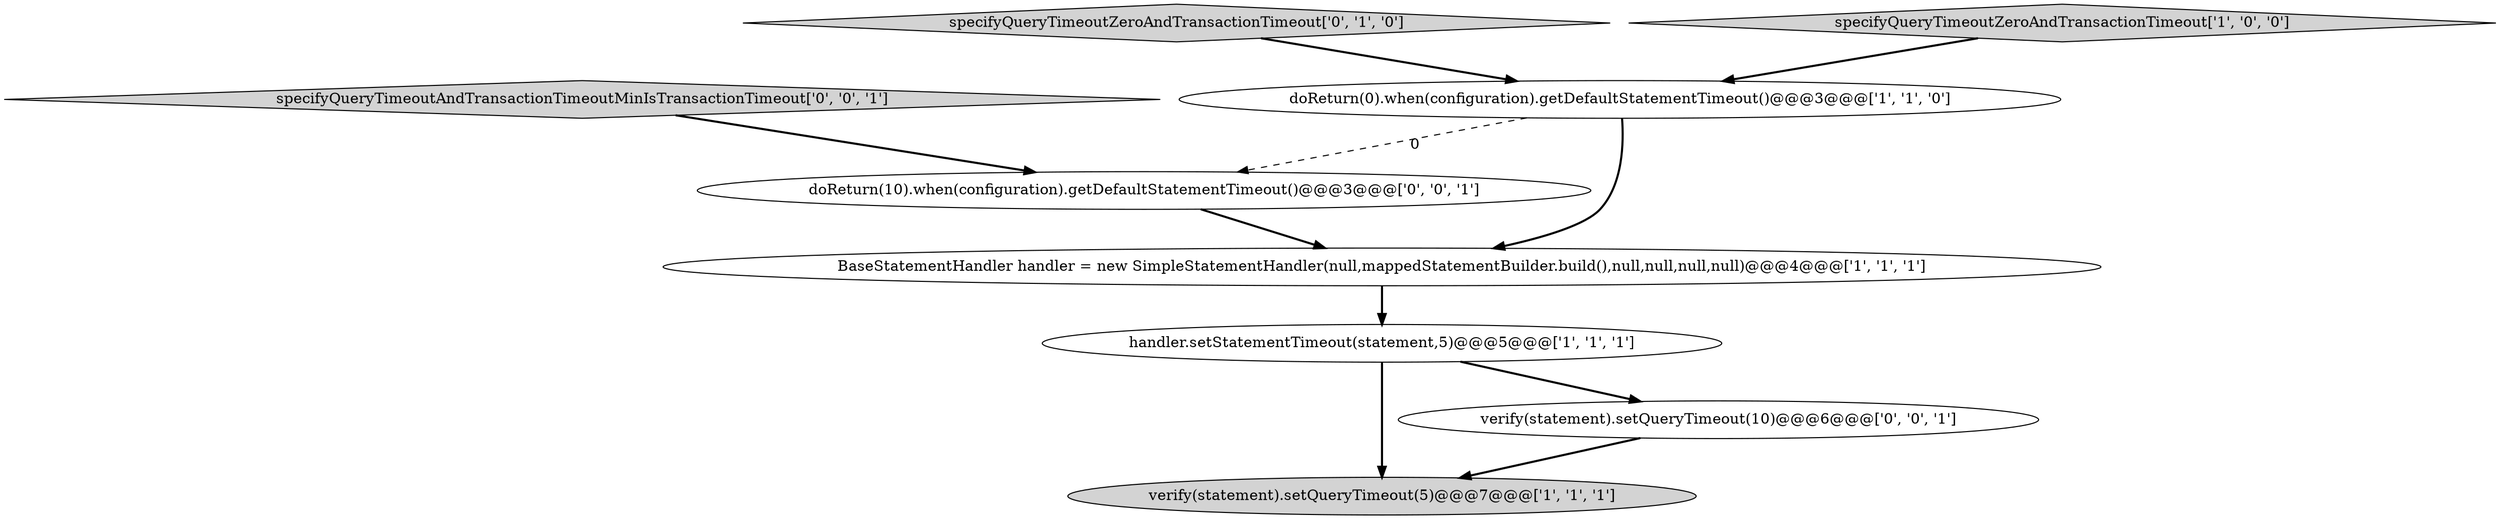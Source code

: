 digraph {
3 [style = filled, label = "verify(statement).setQueryTimeout(5)@@@7@@@['1', '1', '1']", fillcolor = lightgray, shape = ellipse image = "AAA0AAABBB1BBB"];
1 [style = filled, label = "handler.setStatementTimeout(statement,5)@@@5@@@['1', '1', '1']", fillcolor = white, shape = ellipse image = "AAA0AAABBB1BBB"];
5 [style = filled, label = "specifyQueryTimeoutZeroAndTransactionTimeout['0', '1', '0']", fillcolor = lightgray, shape = diamond image = "AAA0AAABBB2BBB"];
4 [style = filled, label = "doReturn(0).when(configuration).getDefaultStatementTimeout()@@@3@@@['1', '1', '0']", fillcolor = white, shape = ellipse image = "AAA0AAABBB1BBB"];
2 [style = filled, label = "BaseStatementHandler handler = new SimpleStatementHandler(null,mappedStatementBuilder.build(),null,null,null,null)@@@4@@@['1', '1', '1']", fillcolor = white, shape = ellipse image = "AAA0AAABBB1BBB"];
0 [style = filled, label = "specifyQueryTimeoutZeroAndTransactionTimeout['1', '0', '0']", fillcolor = lightgray, shape = diamond image = "AAA0AAABBB1BBB"];
6 [style = filled, label = "doReturn(10).when(configuration).getDefaultStatementTimeout()@@@3@@@['0', '0', '1']", fillcolor = white, shape = ellipse image = "AAA0AAABBB3BBB"];
7 [style = filled, label = "specifyQueryTimeoutAndTransactionTimeoutMinIsTransactionTimeout['0', '0', '1']", fillcolor = lightgray, shape = diamond image = "AAA0AAABBB3BBB"];
8 [style = filled, label = "verify(statement).setQueryTimeout(10)@@@6@@@['0', '0', '1']", fillcolor = white, shape = ellipse image = "AAA0AAABBB3BBB"];
1->3 [style = bold, label=""];
4->2 [style = bold, label=""];
1->8 [style = bold, label=""];
4->6 [style = dashed, label="0"];
0->4 [style = bold, label=""];
2->1 [style = bold, label=""];
5->4 [style = bold, label=""];
7->6 [style = bold, label=""];
8->3 [style = bold, label=""];
6->2 [style = bold, label=""];
}
